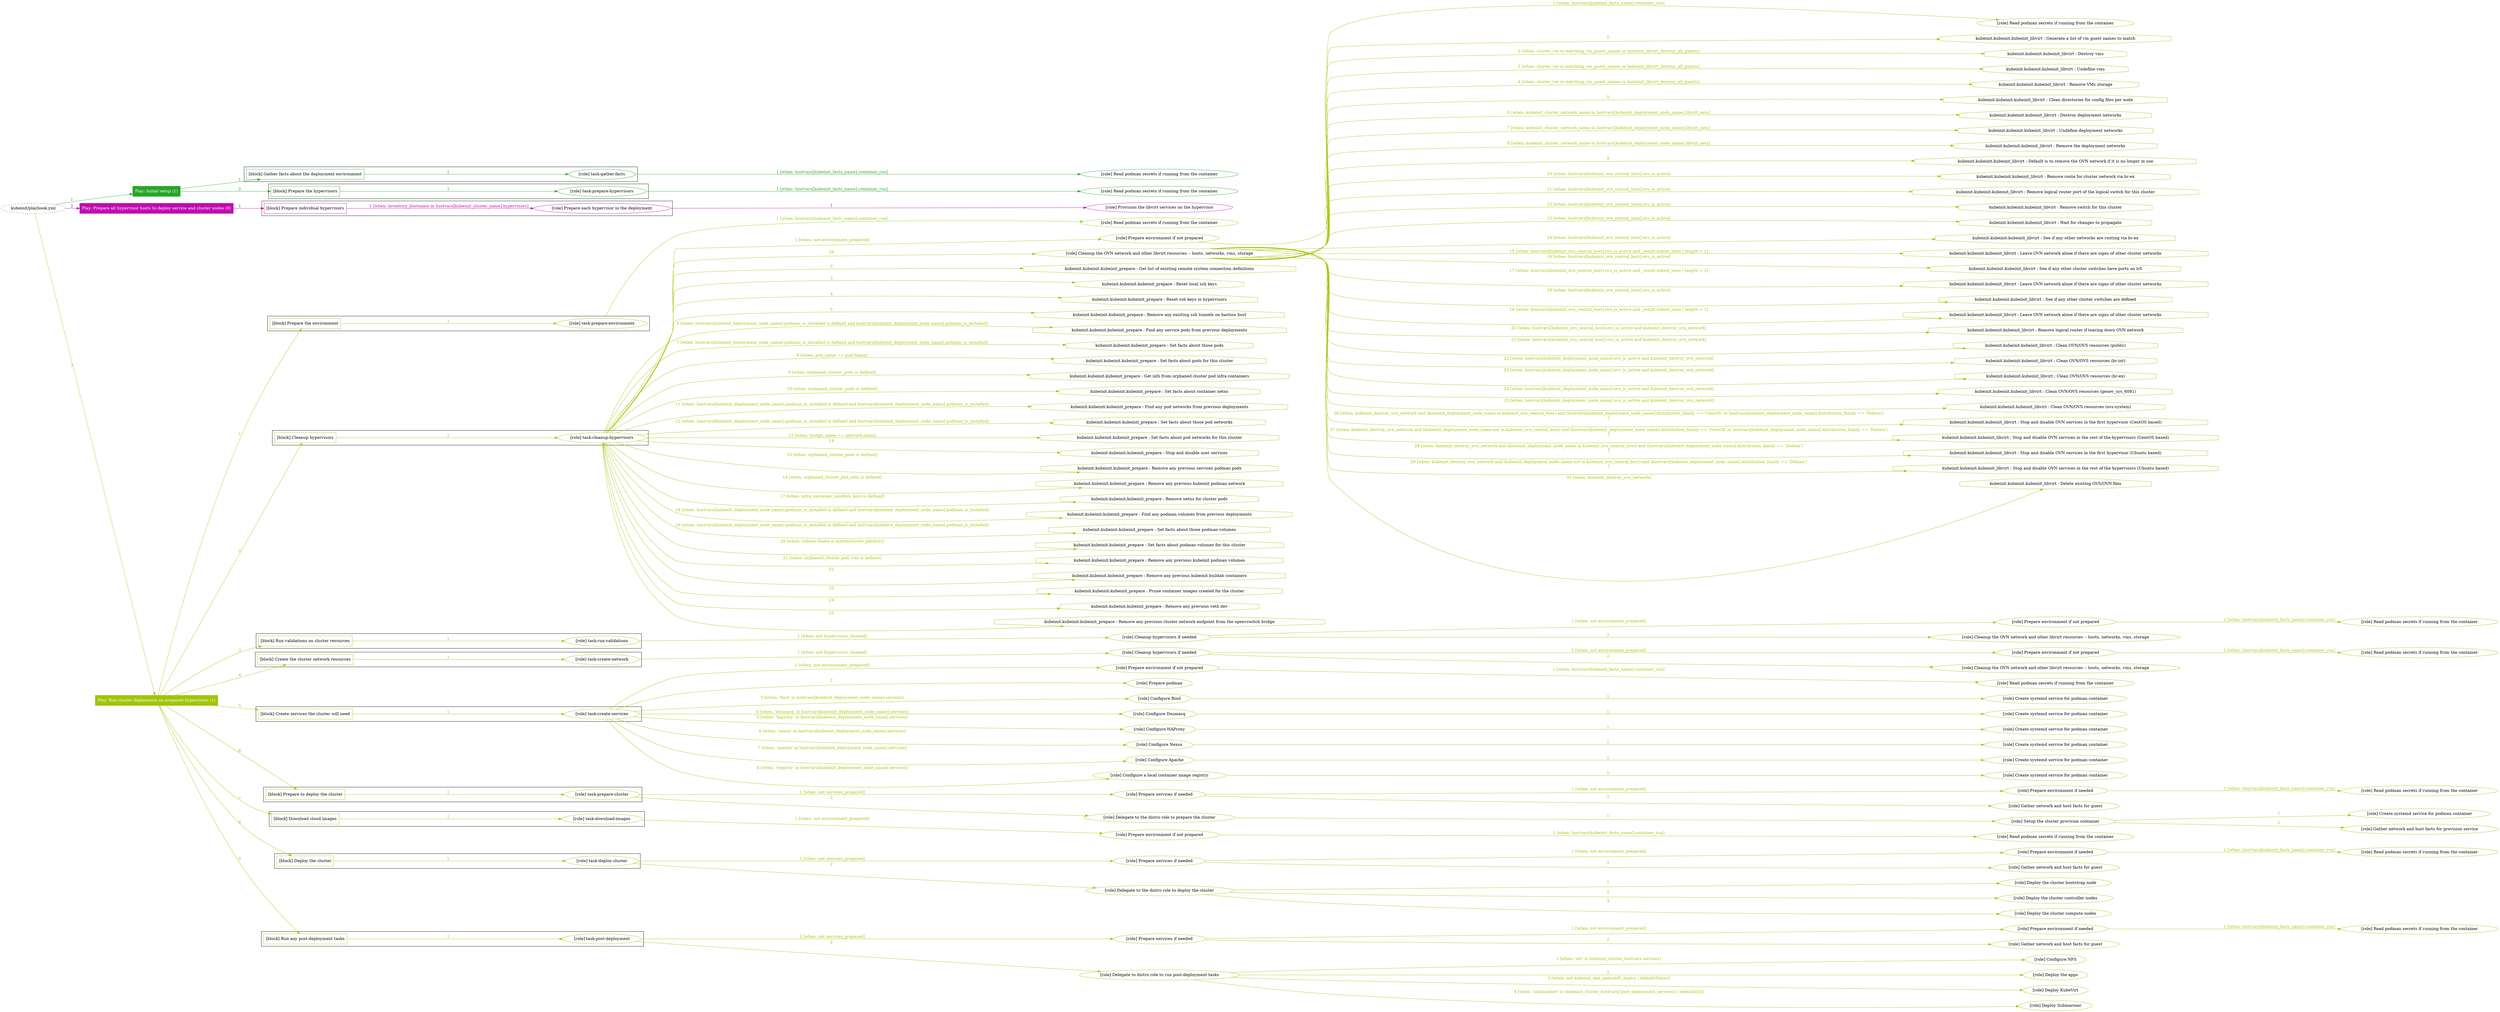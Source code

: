 digraph {
	graph [concentrate=true ordering=in rankdir=LR ratio=fill]
	edge [esep=5 sep=10]
	"kubeinit/playbook.yml" [id=root_node style=dotted]
	play_fb8c760f [label="Play: Initial setup (1)" color="#27a529" fontcolor="#ffffff" id=play_fb8c760f shape=box style=filled tooltip=localhost]
	"kubeinit/playbook.yml" -> play_fb8c760f [label="1 " color="#27a529" fontcolor="#27a529" id=edge_4061fd3b labeltooltip="1 " tooltip="1 "]
	subgraph "Read podman secrets if running from the container" {
		role_412a958f [label="[role] Read podman secrets if running from the container" color="#27a529" id=role_412a958f tooltip="Read podman secrets if running from the container"]
	}
	subgraph "task-gather-facts" {
		role_14d9c600 [label="[role] task-gather-facts" color="#27a529" id=role_14d9c600 tooltip="task-gather-facts"]
		role_14d9c600 -> role_412a958f [label="1 [when: hostvars[kubeinit_facts_name].container_run]" color="#27a529" fontcolor="#27a529" id=edge_e863eef7 labeltooltip="1 [when: hostvars[kubeinit_facts_name].container_run]" tooltip="1 [when: hostvars[kubeinit_facts_name].container_run]"]
	}
	subgraph "Read podman secrets if running from the container" {
		role_6c267206 [label="[role] Read podman secrets if running from the container" color="#27a529" id=role_6c267206 tooltip="Read podman secrets if running from the container"]
	}
	subgraph "task-prepare-hypervisors" {
		role_284b0a50 [label="[role] task-prepare-hypervisors" color="#27a529" id=role_284b0a50 tooltip="task-prepare-hypervisors"]
		role_284b0a50 -> role_6c267206 [label="1 [when: hostvars[kubeinit_facts_name].container_run]" color="#27a529" fontcolor="#27a529" id=edge_dadec026 labeltooltip="1 [when: hostvars[kubeinit_facts_name].container_run]" tooltip="1 [when: hostvars[kubeinit_facts_name].container_run]"]
	}
	subgraph "Play: Initial setup (1)" {
		play_fb8c760f -> block_ff718318 [label=1 color="#27a529" fontcolor="#27a529" id=edge_ef83a752 labeltooltip=1 tooltip=1]
		subgraph cluster_block_ff718318 {
			block_ff718318 [label="[block] Gather facts about the deployment environment" color="#27a529" id=block_ff718318 labeltooltip="Gather facts about the deployment environment" shape=box tooltip="Gather facts about the deployment environment"]
			block_ff718318 -> role_14d9c600 [label="1 " color="#27a529" fontcolor="#27a529" id=edge_771aba37 labeltooltip="1 " tooltip="1 "]
		}
		play_fb8c760f -> block_c5cfbccd [label=2 color="#27a529" fontcolor="#27a529" id=edge_4e306039 labeltooltip=2 tooltip=2]
		subgraph cluster_block_c5cfbccd {
			block_c5cfbccd [label="[block] Prepare the hypervisors" color="#27a529" id=block_c5cfbccd labeltooltip="Prepare the hypervisors" shape=box tooltip="Prepare the hypervisors"]
			block_c5cfbccd -> role_284b0a50 [label="1 " color="#27a529" fontcolor="#27a529" id=edge_56c3dd70 labeltooltip="1 " tooltip="1 "]
		}
	}
	play_d2cab900 [label="Play: Prepare all hypervisor hosts to deploy service and cluster nodes (0)" color="#c10bb0" fontcolor="#ffffff" id=play_d2cab900 shape=box style=filled tooltip="Play: Prepare all hypervisor hosts to deploy service and cluster nodes (0)"]
	"kubeinit/playbook.yml" -> play_d2cab900 [label="2 " color="#c10bb0" fontcolor="#c10bb0" id=edge_3457fb01 labeltooltip="2 " tooltip="2 "]
	subgraph "Provision the libvirt services on the hypervisor" {
		role_8b56cbff [label="[role] Provision the libvirt services on the hypervisor" color="#c10bb0" id=role_8b56cbff tooltip="Provision the libvirt services on the hypervisor"]
	}
	subgraph "Prepare each hypervisor in the deployment" {
		role_3eb54ce5 [label="[role] Prepare each hypervisor in the deployment" color="#c10bb0" id=role_3eb54ce5 tooltip="Prepare each hypervisor in the deployment"]
		role_3eb54ce5 -> role_8b56cbff [label="1 " color="#c10bb0" fontcolor="#c10bb0" id=edge_ada1096b labeltooltip="1 " tooltip="1 "]
	}
	subgraph "Play: Prepare all hypervisor hosts to deploy service and cluster nodes (0)" {
		play_d2cab900 -> block_6d6595ff [label=1 color="#c10bb0" fontcolor="#c10bb0" id=edge_2211be97 labeltooltip=1 tooltip=1]
		subgraph cluster_block_6d6595ff {
			block_6d6595ff [label="[block] Prepare individual hypervisors" color="#c10bb0" id=block_6d6595ff labeltooltip="Prepare individual hypervisors" shape=box tooltip="Prepare individual hypervisors"]
			block_6d6595ff -> role_3eb54ce5 [label="1 [when: inventory_hostname in hostvars[kubeinit_cluster_name].hypervisors]" color="#c10bb0" fontcolor="#c10bb0" id=edge_90a67ff2 labeltooltip="1 [when: inventory_hostname in hostvars[kubeinit_cluster_name].hypervisors]" tooltip="1 [when: inventory_hostname in hostvars[kubeinit_cluster_name].hypervisors]"]
		}
	}
	play_7ce037a6 [label="Play: Run cluster deployment on prepared hypervisors (1)" color="#a0c507" fontcolor="#ffffff" id=play_7ce037a6 shape=box style=filled tooltip=localhost]
	"kubeinit/playbook.yml" -> play_7ce037a6 [label="3 " color="#a0c507" fontcolor="#a0c507" id=edge_a39f660e labeltooltip="3 " tooltip="3 "]
	subgraph "Read podman secrets if running from the container" {
		role_205a1021 [label="[role] Read podman secrets if running from the container" color="#a0c507" id=role_205a1021 tooltip="Read podman secrets if running from the container"]
	}
	subgraph "task-prepare-environment" {
		role_eb630ae4 [label="[role] task-prepare-environment" color="#a0c507" id=role_eb630ae4 tooltip="task-prepare-environment"]
		role_eb630ae4 -> role_205a1021 [label="1 [when: hostvars[kubeinit_facts_name].container_run]" color="#a0c507" fontcolor="#a0c507" id=edge_8c7f0d8b labeltooltip="1 [when: hostvars[kubeinit_facts_name].container_run]" tooltip="1 [when: hostvars[kubeinit_facts_name].container_run]"]
	}
	subgraph "Read podman secrets if running from the container" {
		role_f8d1ff3a [label="[role] Read podman secrets if running from the container" color="#a0c507" id=role_f8d1ff3a tooltip="Read podman secrets if running from the container"]
	}
	subgraph "Prepare environment if not prepared" {
		role_e527da57 [label="[role] Prepare environment if not prepared" color="#a0c507" id=role_e527da57 tooltip="Prepare environment if not prepared"]
		role_e527da57 -> role_f8d1ff3a [label="1 [when: hostvars[kubeinit_facts_name].container_run]" color="#a0c507" fontcolor="#a0c507" id=edge_531004d0 labeltooltip="1 [when: hostvars[kubeinit_facts_name].container_run]" tooltip="1 [when: hostvars[kubeinit_facts_name].container_run]"]
	}
	subgraph "Cleanup the OVN network and other libvirt resources -- hosts, networks, vms, storage" {
		role_338a8357 [label="[role] Cleanup the OVN network and other libvirt resources -- hosts, networks, vms, storage" color="#a0c507" id=role_338a8357 tooltip="Cleanup the OVN network and other libvirt resources -- hosts, networks, vms, storage"]
		task_9570dd3e [label="kubeinit.kubeinit.kubeinit_libvirt : Generate a list of vm guest names to match" color="#a0c507" id=task_9570dd3e shape=octagon tooltip="kubeinit.kubeinit.kubeinit_libvirt : Generate a list of vm guest names to match"]
		role_338a8357 -> task_9570dd3e [label="1 " color="#a0c507" fontcolor="#a0c507" id=edge_2fe40614 labeltooltip="1 " tooltip="1 "]
		task_e887f0ac [label="kubeinit.kubeinit.kubeinit_libvirt : Destroy vms" color="#a0c507" id=task_e887f0ac shape=octagon tooltip="kubeinit.kubeinit.kubeinit_libvirt : Destroy vms"]
		role_338a8357 -> task_e887f0ac [label="2 [when: cluster_vm in matching_vm_guest_names or kubeinit_libvirt_destroy_all_guests]" color="#a0c507" fontcolor="#a0c507" id=edge_8beff9b1 labeltooltip="2 [when: cluster_vm in matching_vm_guest_names or kubeinit_libvirt_destroy_all_guests]" tooltip="2 [when: cluster_vm in matching_vm_guest_names or kubeinit_libvirt_destroy_all_guests]"]
		task_771d868b [label="kubeinit.kubeinit.kubeinit_libvirt : Undefine vms" color="#a0c507" id=task_771d868b shape=octagon tooltip="kubeinit.kubeinit.kubeinit_libvirt : Undefine vms"]
		role_338a8357 -> task_771d868b [label="3 [when: cluster_vm in matching_vm_guest_names or kubeinit_libvirt_destroy_all_guests]" color="#a0c507" fontcolor="#a0c507" id=edge_63344c1c labeltooltip="3 [when: cluster_vm in matching_vm_guest_names or kubeinit_libvirt_destroy_all_guests]" tooltip="3 [when: cluster_vm in matching_vm_guest_names or kubeinit_libvirt_destroy_all_guests]"]
		task_c14add11 [label="kubeinit.kubeinit.kubeinit_libvirt : Remove VMs storage" color="#a0c507" id=task_c14add11 shape=octagon tooltip="kubeinit.kubeinit.kubeinit_libvirt : Remove VMs storage"]
		role_338a8357 -> task_c14add11 [label="4 [when: cluster_vm in matching_vm_guest_names or kubeinit_libvirt_destroy_all_guests]" color="#a0c507" fontcolor="#a0c507" id=edge_828ecb05 labeltooltip="4 [when: cluster_vm in matching_vm_guest_names or kubeinit_libvirt_destroy_all_guests]" tooltip="4 [when: cluster_vm in matching_vm_guest_names or kubeinit_libvirt_destroy_all_guests]"]
		task_622ae154 [label="kubeinit.kubeinit.kubeinit_libvirt : Clean directories for config files per node" color="#a0c507" id=task_622ae154 shape=octagon tooltip="kubeinit.kubeinit.kubeinit_libvirt : Clean directories for config files per node"]
		role_338a8357 -> task_622ae154 [label="5 " color="#a0c507" fontcolor="#a0c507" id=edge_cbec391a labeltooltip="5 " tooltip="5 "]
		task_4e1bd65b [label="kubeinit.kubeinit.kubeinit_libvirt : Destroy deployment networks" color="#a0c507" id=task_4e1bd65b shape=octagon tooltip="kubeinit.kubeinit.kubeinit_libvirt : Destroy deployment networks"]
		role_338a8357 -> task_4e1bd65b [label="6 [when: kubeinit_cluster_network_name in hostvars[kubeinit_deployment_node_name].libvirt_nets]" color="#a0c507" fontcolor="#a0c507" id=edge_9ca7f709 labeltooltip="6 [when: kubeinit_cluster_network_name in hostvars[kubeinit_deployment_node_name].libvirt_nets]" tooltip="6 [when: kubeinit_cluster_network_name in hostvars[kubeinit_deployment_node_name].libvirt_nets]"]
		task_5fa5f850 [label="kubeinit.kubeinit.kubeinit_libvirt : Undefine deployment networks" color="#a0c507" id=task_5fa5f850 shape=octagon tooltip="kubeinit.kubeinit.kubeinit_libvirt : Undefine deployment networks"]
		role_338a8357 -> task_5fa5f850 [label="7 [when: kubeinit_cluster_network_name in hostvars[kubeinit_deployment_node_name].libvirt_nets]" color="#a0c507" fontcolor="#a0c507" id=edge_cde4083d labeltooltip="7 [when: kubeinit_cluster_network_name in hostvars[kubeinit_deployment_node_name].libvirt_nets]" tooltip="7 [when: kubeinit_cluster_network_name in hostvars[kubeinit_deployment_node_name].libvirt_nets]"]
		task_22d5ca6f [label="kubeinit.kubeinit.kubeinit_libvirt : Remove the deployment networks" color="#a0c507" id=task_22d5ca6f shape=octagon tooltip="kubeinit.kubeinit.kubeinit_libvirt : Remove the deployment networks"]
		role_338a8357 -> task_22d5ca6f [label="8 [when: kubeinit_cluster_network_name in hostvars[kubeinit_deployment_node_name].libvirt_nets]" color="#a0c507" fontcolor="#a0c507" id=edge_bce4fb18 labeltooltip="8 [when: kubeinit_cluster_network_name in hostvars[kubeinit_deployment_node_name].libvirt_nets]" tooltip="8 [when: kubeinit_cluster_network_name in hostvars[kubeinit_deployment_node_name].libvirt_nets]"]
		task_b404563b [label="kubeinit.kubeinit.kubeinit_libvirt : Default is to remove the OVN network if it is no longer in use" color="#a0c507" id=task_b404563b shape=octagon tooltip="kubeinit.kubeinit.kubeinit_libvirt : Default is to remove the OVN network if it is no longer in use"]
		role_338a8357 -> task_b404563b [label="9 " color="#a0c507" fontcolor="#a0c507" id=edge_bc1a88eb labeltooltip="9 " tooltip="9 "]
		task_7b1a6318 [label="kubeinit.kubeinit.kubeinit_libvirt : Remove route for cluster network via br-ex" color="#a0c507" id=task_7b1a6318 shape=octagon tooltip="kubeinit.kubeinit.kubeinit_libvirt : Remove route for cluster network via br-ex"]
		role_338a8357 -> task_7b1a6318 [label="10 [when: hostvars[kubeinit_ovn_central_host].ovs_is_active]" color="#a0c507" fontcolor="#a0c507" id=edge_d8e941ff labeltooltip="10 [when: hostvars[kubeinit_ovn_central_host].ovs_is_active]" tooltip="10 [when: hostvars[kubeinit_ovn_central_host].ovs_is_active]"]
		task_672324de [label="kubeinit.kubeinit.kubeinit_libvirt : Remove logical router port of the logical switch for this cluster" color="#a0c507" id=task_672324de shape=octagon tooltip="kubeinit.kubeinit.kubeinit_libvirt : Remove logical router port of the logical switch for this cluster"]
		role_338a8357 -> task_672324de [label="11 [when: hostvars[kubeinit_ovn_central_host].ovs_is_active]" color="#a0c507" fontcolor="#a0c507" id=edge_6b800812 labeltooltip="11 [when: hostvars[kubeinit_ovn_central_host].ovs_is_active]" tooltip="11 [when: hostvars[kubeinit_ovn_central_host].ovs_is_active]"]
		task_6a3f6d79 [label="kubeinit.kubeinit.kubeinit_libvirt : Remove switch for this cluster" color="#a0c507" id=task_6a3f6d79 shape=octagon tooltip="kubeinit.kubeinit.kubeinit_libvirt : Remove switch for this cluster"]
		role_338a8357 -> task_6a3f6d79 [label="12 [when: hostvars[kubeinit_ovn_central_host].ovs_is_active]" color="#a0c507" fontcolor="#a0c507" id=edge_0f868a79 labeltooltip="12 [when: hostvars[kubeinit_ovn_central_host].ovs_is_active]" tooltip="12 [when: hostvars[kubeinit_ovn_central_host].ovs_is_active]"]
		task_9250cab0 [label="kubeinit.kubeinit.kubeinit_libvirt : Wait for changes to propagate" color="#a0c507" id=task_9250cab0 shape=octagon tooltip="kubeinit.kubeinit.kubeinit_libvirt : Wait for changes to propagate"]
		role_338a8357 -> task_9250cab0 [label="13 [when: hostvars[kubeinit_ovn_central_host].ovs_is_active]" color="#a0c507" fontcolor="#a0c507" id=edge_da665169 labeltooltip="13 [when: hostvars[kubeinit_ovn_central_host].ovs_is_active]" tooltip="13 [when: hostvars[kubeinit_ovn_central_host].ovs_is_active]"]
		task_ffef1060 [label="kubeinit.kubeinit.kubeinit_libvirt : See if any other networks are routing via br-ex" color="#a0c507" id=task_ffef1060 shape=octagon tooltip="kubeinit.kubeinit.kubeinit_libvirt : See if any other networks are routing via br-ex"]
		role_338a8357 -> task_ffef1060 [label="14 [when: hostvars[kubeinit_ovn_central_host].ovs_is_active]" color="#a0c507" fontcolor="#a0c507" id=edge_76604922 labeltooltip="14 [when: hostvars[kubeinit_ovn_central_host].ovs_is_active]" tooltip="14 [when: hostvars[kubeinit_ovn_central_host].ovs_is_active]"]
		task_ed3f5bd0 [label="kubeinit.kubeinit.kubeinit_libvirt : Leave OVN network alone if there are signs of other cluster networks" color="#a0c507" id=task_ed3f5bd0 shape=octagon tooltip="kubeinit.kubeinit.kubeinit_libvirt : Leave OVN network alone if there are signs of other cluster networks"]
		role_338a8357 -> task_ed3f5bd0 [label="15 [when: hostvars[kubeinit_ovn_central_host].ovs_is_active and _result.stdout_lines | length > 1]" color="#a0c507" fontcolor="#a0c507" id=edge_3ab288d1 labeltooltip="15 [when: hostvars[kubeinit_ovn_central_host].ovs_is_active and _result.stdout_lines | length > 1]" tooltip="15 [when: hostvars[kubeinit_ovn_central_host].ovs_is_active and _result.stdout_lines | length > 1]"]
		task_087831ac [label="kubeinit.kubeinit.kubeinit_libvirt : See if any other cluster switches have ports on lr0" color="#a0c507" id=task_087831ac shape=octagon tooltip="kubeinit.kubeinit.kubeinit_libvirt : See if any other cluster switches have ports on lr0"]
		role_338a8357 -> task_087831ac [label="16 [when: hostvars[kubeinit_ovn_central_host].ovs_is_active]" color="#a0c507" fontcolor="#a0c507" id=edge_0d401f73 labeltooltip="16 [when: hostvars[kubeinit_ovn_central_host].ovs_is_active]" tooltip="16 [when: hostvars[kubeinit_ovn_central_host].ovs_is_active]"]
		task_8c949892 [label="kubeinit.kubeinit.kubeinit_libvirt : Leave OVN network alone if there are signs of other cluster networks" color="#a0c507" id=task_8c949892 shape=octagon tooltip="kubeinit.kubeinit.kubeinit_libvirt : Leave OVN network alone if there are signs of other cluster networks"]
		role_338a8357 -> task_8c949892 [label="17 [when: hostvars[kubeinit_ovn_central_host].ovs_is_active and _result.stdout_lines | length > 1]" color="#a0c507" fontcolor="#a0c507" id=edge_936deb8d labeltooltip="17 [when: hostvars[kubeinit_ovn_central_host].ovs_is_active and _result.stdout_lines | length > 1]" tooltip="17 [when: hostvars[kubeinit_ovn_central_host].ovs_is_active and _result.stdout_lines | length > 1]"]
		task_26365fa0 [label="kubeinit.kubeinit.kubeinit_libvirt : See if any other cluster switches are defined" color="#a0c507" id=task_26365fa0 shape=octagon tooltip="kubeinit.kubeinit.kubeinit_libvirt : See if any other cluster switches are defined"]
		role_338a8357 -> task_26365fa0 [label="18 [when: hostvars[kubeinit_ovn_central_host].ovs_is_active]" color="#a0c507" fontcolor="#a0c507" id=edge_4af19d5b labeltooltip="18 [when: hostvars[kubeinit_ovn_central_host].ovs_is_active]" tooltip="18 [when: hostvars[kubeinit_ovn_central_host].ovs_is_active]"]
		task_083b7234 [label="kubeinit.kubeinit.kubeinit_libvirt : Leave OVN network alone if there are signs of other cluster networks" color="#a0c507" id=task_083b7234 shape=octagon tooltip="kubeinit.kubeinit.kubeinit_libvirt : Leave OVN network alone if there are signs of other cluster networks"]
		role_338a8357 -> task_083b7234 [label="19 [when: hostvars[kubeinit_ovn_central_host].ovs_is_active and _result.stdout_lines | length > 1]" color="#a0c507" fontcolor="#a0c507" id=edge_dabecc31 labeltooltip="19 [when: hostvars[kubeinit_ovn_central_host].ovs_is_active and _result.stdout_lines | length > 1]" tooltip="19 [when: hostvars[kubeinit_ovn_central_host].ovs_is_active and _result.stdout_lines | length > 1]"]
		task_c3924eec [label="kubeinit.kubeinit.kubeinit_libvirt : Remove logical router if tearing down OVN network" color="#a0c507" id=task_c3924eec shape=octagon tooltip="kubeinit.kubeinit.kubeinit_libvirt : Remove logical router if tearing down OVN network"]
		role_338a8357 -> task_c3924eec [label="20 [when: hostvars[kubeinit_ovn_central_host].ovs_is_active and kubeinit_destroy_ovn_network]" color="#a0c507" fontcolor="#a0c507" id=edge_017eb9ea labeltooltip="20 [when: hostvars[kubeinit_ovn_central_host].ovs_is_active and kubeinit_destroy_ovn_network]" tooltip="20 [when: hostvars[kubeinit_ovn_central_host].ovs_is_active and kubeinit_destroy_ovn_network]"]
		task_353dcbe8 [label="kubeinit.kubeinit.kubeinit_libvirt : Clean OVN/OVS resources (public)" color="#a0c507" id=task_353dcbe8 shape=octagon tooltip="kubeinit.kubeinit.kubeinit_libvirt : Clean OVN/OVS resources (public)"]
		role_338a8357 -> task_353dcbe8 [label="21 [when: hostvars[kubeinit_ovn_central_host].ovs_is_active and kubeinit_destroy_ovn_network]" color="#a0c507" fontcolor="#a0c507" id=edge_74c7bd56 labeltooltip="21 [when: hostvars[kubeinit_ovn_central_host].ovs_is_active and kubeinit_destroy_ovn_network]" tooltip="21 [when: hostvars[kubeinit_ovn_central_host].ovs_is_active and kubeinit_destroy_ovn_network]"]
		task_19f9ee12 [label="kubeinit.kubeinit.kubeinit_libvirt : Clean OVN/OVS resources (br-int)" color="#a0c507" id=task_19f9ee12 shape=octagon tooltip="kubeinit.kubeinit.kubeinit_libvirt : Clean OVN/OVS resources (br-int)"]
		role_338a8357 -> task_19f9ee12 [label="22 [when: hostvars[kubeinit_deployment_node_name].ovs_is_active and kubeinit_destroy_ovn_network]" color="#a0c507" fontcolor="#a0c507" id=edge_d57b6b97 labeltooltip="22 [when: hostvars[kubeinit_deployment_node_name].ovs_is_active and kubeinit_destroy_ovn_network]" tooltip="22 [when: hostvars[kubeinit_deployment_node_name].ovs_is_active and kubeinit_destroy_ovn_network]"]
		task_583fd59c [label="kubeinit.kubeinit.kubeinit_libvirt : Clean OVN/OVS resources (br-ex)" color="#a0c507" id=task_583fd59c shape=octagon tooltip="kubeinit.kubeinit.kubeinit_libvirt : Clean OVN/OVS resources (br-ex)"]
		role_338a8357 -> task_583fd59c [label="23 [when: hostvars[kubeinit_deployment_node_name].ovs_is_active and kubeinit_destroy_ovn_network]" color="#a0c507" fontcolor="#a0c507" id=edge_d724adb7 labeltooltip="23 [when: hostvars[kubeinit_deployment_node_name].ovs_is_active and kubeinit_destroy_ovn_network]" tooltip="23 [when: hostvars[kubeinit_deployment_node_name].ovs_is_active and kubeinit_destroy_ovn_network]"]
		task_c65393c3 [label="kubeinit.kubeinit.kubeinit_libvirt : Clean OVN/OVS resources (genev_sys_6081)" color="#a0c507" id=task_c65393c3 shape=octagon tooltip="kubeinit.kubeinit.kubeinit_libvirt : Clean OVN/OVS resources (genev_sys_6081)"]
		role_338a8357 -> task_c65393c3 [label="24 [when: hostvars[kubeinit_deployment_node_name].ovs_is_active and kubeinit_destroy_ovn_network]" color="#a0c507" fontcolor="#a0c507" id=edge_cc1cc5bf labeltooltip="24 [when: hostvars[kubeinit_deployment_node_name].ovs_is_active and kubeinit_destroy_ovn_network]" tooltip="24 [when: hostvars[kubeinit_deployment_node_name].ovs_is_active and kubeinit_destroy_ovn_network]"]
		task_163d9f2f [label="kubeinit.kubeinit.kubeinit_libvirt : Clean OVN/OVS resources (ovs-system)" color="#a0c507" id=task_163d9f2f shape=octagon tooltip="kubeinit.kubeinit.kubeinit_libvirt : Clean OVN/OVS resources (ovs-system)"]
		role_338a8357 -> task_163d9f2f [label="25 [when: hostvars[kubeinit_deployment_node_name].ovs_is_active and kubeinit_destroy_ovn_network]" color="#a0c507" fontcolor="#a0c507" id=edge_2810d987 labeltooltip="25 [when: hostvars[kubeinit_deployment_node_name].ovs_is_active and kubeinit_destroy_ovn_network]" tooltip="25 [when: hostvars[kubeinit_deployment_node_name].ovs_is_active and kubeinit_destroy_ovn_network]"]
		task_2ed35a62 [label="kubeinit.kubeinit.kubeinit_libvirt : Stop and disable OVN services in the first hypervisor (CentOS based)" color="#a0c507" id=task_2ed35a62 shape=octagon tooltip="kubeinit.kubeinit.kubeinit_libvirt : Stop and disable OVN services in the first hypervisor (CentOS based)"]
		role_338a8357 -> task_2ed35a62 [label="26 [when: kubeinit_destroy_ovn_network and (kubeinit_deployment_node_name in kubeinit_ovn_central_host) and (hostvars[kubeinit_deployment_node_name].distribution_family == 'CentOS' or hostvars[kubeinit_deployment_node_name].distribution_family == 'Fedora')
]" color="#a0c507" fontcolor="#a0c507" id=edge_015ae8b7 labeltooltip="26 [when: kubeinit_destroy_ovn_network and (kubeinit_deployment_node_name in kubeinit_ovn_central_host) and (hostvars[kubeinit_deployment_node_name].distribution_family == 'CentOS' or hostvars[kubeinit_deployment_node_name].distribution_family == 'Fedora')
]" tooltip="26 [when: kubeinit_destroy_ovn_network and (kubeinit_deployment_node_name in kubeinit_ovn_central_host) and (hostvars[kubeinit_deployment_node_name].distribution_family == 'CentOS' or hostvars[kubeinit_deployment_node_name].distribution_family == 'Fedora')
]"]
		task_03c001a4 [label="kubeinit.kubeinit.kubeinit_libvirt : Stop and disable OVN services in the rest of the hypervisors (CentOS based)" color="#a0c507" id=task_03c001a4 shape=octagon tooltip="kubeinit.kubeinit.kubeinit_libvirt : Stop and disable OVN services in the rest of the hypervisors (CentOS based)"]
		role_338a8357 -> task_03c001a4 [label="27 [when: kubeinit_destroy_ovn_network and (kubeinit_deployment_node_name not in kubeinit_ovn_central_host) and (hostvars[kubeinit_deployment_node_name].distribution_family == 'CentOS' or hostvars[kubeinit_deployment_node_name].distribution_family == 'Fedora')
]" color="#a0c507" fontcolor="#a0c507" id=edge_e0d03814 labeltooltip="27 [when: kubeinit_destroy_ovn_network and (kubeinit_deployment_node_name not in kubeinit_ovn_central_host) and (hostvars[kubeinit_deployment_node_name].distribution_family == 'CentOS' or hostvars[kubeinit_deployment_node_name].distribution_family == 'Fedora')
]" tooltip="27 [when: kubeinit_destroy_ovn_network and (kubeinit_deployment_node_name not in kubeinit_ovn_central_host) and (hostvars[kubeinit_deployment_node_name].distribution_family == 'CentOS' or hostvars[kubeinit_deployment_node_name].distribution_family == 'Fedora')
]"]
		task_48646001 [label="kubeinit.kubeinit.kubeinit_libvirt : Stop and disable OVN services in the first hypervisor (Ubuntu based)" color="#a0c507" id=task_48646001 shape=octagon tooltip="kubeinit.kubeinit.kubeinit_libvirt : Stop and disable OVN services in the first hypervisor (Ubuntu based)"]
		role_338a8357 -> task_48646001 [label="28 [when: kubeinit_destroy_ovn_network and (kubeinit_deployment_node_name in kubeinit_ovn_central_host) and (hostvars[kubeinit_deployment_node_name].distribution_family == 'Debian')
]" color="#a0c507" fontcolor="#a0c507" id=edge_a4358d53 labeltooltip="28 [when: kubeinit_destroy_ovn_network and (kubeinit_deployment_node_name in kubeinit_ovn_central_host) and (hostvars[kubeinit_deployment_node_name].distribution_family == 'Debian')
]" tooltip="28 [when: kubeinit_destroy_ovn_network and (kubeinit_deployment_node_name in kubeinit_ovn_central_host) and (hostvars[kubeinit_deployment_node_name].distribution_family == 'Debian')
]"]
		task_c454ed4c [label="kubeinit.kubeinit.kubeinit_libvirt : Stop and disable OVN services in the rest of the hypervisors (Ubuntu based)" color="#a0c507" id=task_c454ed4c shape=octagon tooltip="kubeinit.kubeinit.kubeinit_libvirt : Stop and disable OVN services in the rest of the hypervisors (Ubuntu based)"]
		role_338a8357 -> task_c454ed4c [label="29 [when: kubeinit_destroy_ovn_network and (kubeinit_deployment_node_name not in kubeinit_ovn_central_host) and (hostvars[kubeinit_deployment_node_name].distribution_family == 'Debian')
]" color="#a0c507" fontcolor="#a0c507" id=edge_76be2422 labeltooltip="29 [when: kubeinit_destroy_ovn_network and (kubeinit_deployment_node_name not in kubeinit_ovn_central_host) and (hostvars[kubeinit_deployment_node_name].distribution_family == 'Debian')
]" tooltip="29 [when: kubeinit_destroy_ovn_network and (kubeinit_deployment_node_name not in kubeinit_ovn_central_host) and (hostvars[kubeinit_deployment_node_name].distribution_family == 'Debian')
]"]
		task_e614a2e2 [label="kubeinit.kubeinit.kubeinit_libvirt : Delete existing OVS/OVN files" color="#a0c507" id=task_e614a2e2 shape=octagon tooltip="kubeinit.kubeinit.kubeinit_libvirt : Delete existing OVS/OVN files"]
		role_338a8357 -> task_e614a2e2 [label="30 [when: kubeinit_destroy_ovn_network]" color="#a0c507" fontcolor="#a0c507" id=edge_927859e9 labeltooltip="30 [when: kubeinit_destroy_ovn_network]" tooltip="30 [when: kubeinit_destroy_ovn_network]"]
	}
	subgraph "task-cleanup-hypervisors" {
		role_7da49d57 [label="[role] task-cleanup-hypervisors" color="#a0c507" id=role_7da49d57 tooltip="task-cleanup-hypervisors"]
		role_7da49d57 -> role_e527da57 [label="1 [when: not environment_prepared]" color="#a0c507" fontcolor="#a0c507" id=edge_4f6e7bc3 labeltooltip="1 [when: not environment_prepared]" tooltip="1 [when: not environment_prepared]"]
		task_0f916c2d [label="kubeinit.kubeinit.kubeinit_prepare : Get list of existing remote system connection definitions" color="#a0c507" id=task_0f916c2d shape=octagon tooltip="kubeinit.kubeinit.kubeinit_prepare : Get list of existing remote system connection definitions"]
		role_7da49d57 -> task_0f916c2d [label="2 " color="#a0c507" fontcolor="#a0c507" id=edge_5706683d labeltooltip="2 " tooltip="2 "]
		task_1f452edf [label="kubeinit.kubeinit.kubeinit_prepare : Reset local ssh keys" color="#a0c507" id=task_1f452edf shape=octagon tooltip="kubeinit.kubeinit.kubeinit_prepare : Reset local ssh keys"]
		role_7da49d57 -> task_1f452edf [label="3 " color="#a0c507" fontcolor="#a0c507" id=edge_4c6612ee labeltooltip="3 " tooltip="3 "]
		task_f012ee22 [label="kubeinit.kubeinit.kubeinit_prepare : Reset ssh keys in hypervisors" color="#a0c507" id=task_f012ee22 shape=octagon tooltip="kubeinit.kubeinit.kubeinit_prepare : Reset ssh keys in hypervisors"]
		role_7da49d57 -> task_f012ee22 [label="4 " color="#a0c507" fontcolor="#a0c507" id=edge_6c121c6d labeltooltip="4 " tooltip="4 "]
		task_4d7362ac [label="kubeinit.kubeinit.kubeinit_prepare : Remove any existing ssh tunnels on bastion host" color="#a0c507" id=task_4d7362ac shape=octagon tooltip="kubeinit.kubeinit.kubeinit_prepare : Remove any existing ssh tunnels on bastion host"]
		role_7da49d57 -> task_4d7362ac [label="5 " color="#a0c507" fontcolor="#a0c507" id=edge_a4a71fca labeltooltip="5 " tooltip="5 "]
		task_8fb1454d [label="kubeinit.kubeinit.kubeinit_prepare : Find any service pods from previous deployments" color="#a0c507" id=task_8fb1454d shape=octagon tooltip="kubeinit.kubeinit.kubeinit_prepare : Find any service pods from previous deployments"]
		role_7da49d57 -> task_8fb1454d [label="6 [when: hostvars[kubeinit_deployment_node_name].podman_is_installed is defined and hostvars[kubeinit_deployment_node_name].podman_is_installed]" color="#a0c507" fontcolor="#a0c507" id=edge_82467215 labeltooltip="6 [when: hostvars[kubeinit_deployment_node_name].podman_is_installed is defined and hostvars[kubeinit_deployment_node_name].podman_is_installed]" tooltip="6 [when: hostvars[kubeinit_deployment_node_name].podman_is_installed is defined and hostvars[kubeinit_deployment_node_name].podman_is_installed]"]
		task_8e1135f7 [label="kubeinit.kubeinit.kubeinit_prepare : Set facts about those pods" color="#a0c507" id=task_8e1135f7 shape=octagon tooltip="kubeinit.kubeinit.kubeinit_prepare : Set facts about those pods"]
		role_7da49d57 -> task_8e1135f7 [label="7 [when: hostvars[kubeinit_deployment_node_name].podman_is_installed is defined and hostvars[kubeinit_deployment_node_name].podman_is_installed]" color="#a0c507" fontcolor="#a0c507" id=edge_08a08f35 labeltooltip="7 [when: hostvars[kubeinit_deployment_node_name].podman_is_installed is defined and hostvars[kubeinit_deployment_node_name].podman_is_installed]" tooltip="7 [when: hostvars[kubeinit_deployment_node_name].podman_is_installed is defined and hostvars[kubeinit_deployment_node_name].podman_is_installed]"]
		task_cccdc476 [label="kubeinit.kubeinit.kubeinit_prepare : Set facts about pods for this cluster" color="#a0c507" id=task_cccdc476 shape=octagon tooltip="kubeinit.kubeinit.kubeinit_prepare : Set facts about pods for this cluster"]
		role_7da49d57 -> task_cccdc476 [label="8 [when: pod_name == pod.Name]" color="#a0c507" fontcolor="#a0c507" id=edge_33adec84 labeltooltip="8 [when: pod_name == pod.Name]" tooltip="8 [when: pod_name == pod.Name]"]
		task_bea8e014 [label="kubeinit.kubeinit.kubeinit_prepare : Get info from orphaned cluster pod infra containers" color="#a0c507" id=task_bea8e014 shape=octagon tooltip="kubeinit.kubeinit.kubeinit_prepare : Get info from orphaned cluster pod infra containers"]
		role_7da49d57 -> task_bea8e014 [label="9 [when: orphaned_cluster_pods is defined]" color="#a0c507" fontcolor="#a0c507" id=edge_145ef608 labeltooltip="9 [when: orphaned_cluster_pods is defined]" tooltip="9 [when: orphaned_cluster_pods is defined]"]
		task_f0322e39 [label="kubeinit.kubeinit.kubeinit_prepare : Set facts about container netns" color="#a0c507" id=task_f0322e39 shape=octagon tooltip="kubeinit.kubeinit.kubeinit_prepare : Set facts about container netns"]
		role_7da49d57 -> task_f0322e39 [label="10 [when: orphaned_cluster_pods is defined]" color="#a0c507" fontcolor="#a0c507" id=edge_15c1b6b7 labeltooltip="10 [when: orphaned_cluster_pods is defined]" tooltip="10 [when: orphaned_cluster_pods is defined]"]
		task_7e2f21a6 [label="kubeinit.kubeinit.kubeinit_prepare : Find any pod networks from previous deployments" color="#a0c507" id=task_7e2f21a6 shape=octagon tooltip="kubeinit.kubeinit.kubeinit_prepare : Find any pod networks from previous deployments"]
		role_7da49d57 -> task_7e2f21a6 [label="11 [when: hostvars[kubeinit_deployment_node_name].podman_is_installed is defined and hostvars[kubeinit_deployment_node_name].podman_is_installed]" color="#a0c507" fontcolor="#a0c507" id=edge_a07ca738 labeltooltip="11 [when: hostvars[kubeinit_deployment_node_name].podman_is_installed is defined and hostvars[kubeinit_deployment_node_name].podman_is_installed]" tooltip="11 [when: hostvars[kubeinit_deployment_node_name].podman_is_installed is defined and hostvars[kubeinit_deployment_node_name].podman_is_installed]"]
		task_e2abb6cf [label="kubeinit.kubeinit.kubeinit_prepare : Set facts about those pod networks" color="#a0c507" id=task_e2abb6cf shape=octagon tooltip="kubeinit.kubeinit.kubeinit_prepare : Set facts about those pod networks"]
		role_7da49d57 -> task_e2abb6cf [label="12 [when: hostvars[kubeinit_deployment_node_name].podman_is_installed is defined and hostvars[kubeinit_deployment_node_name].podman_is_installed]" color="#a0c507" fontcolor="#a0c507" id=edge_e29eda52 labeltooltip="12 [when: hostvars[kubeinit_deployment_node_name].podman_is_installed is defined and hostvars[kubeinit_deployment_node_name].podman_is_installed]" tooltip="12 [when: hostvars[kubeinit_deployment_node_name].podman_is_installed is defined and hostvars[kubeinit_deployment_node_name].podman_is_installed]"]
		task_00c9e456 [label="kubeinit.kubeinit.kubeinit_prepare : Set facts about pod networks for this cluster" color="#a0c507" id=task_00c9e456 shape=octagon tooltip="kubeinit.kubeinit.kubeinit_prepare : Set facts about pod networks for this cluster"]
		role_7da49d57 -> task_00c9e456 [label="13 [when: bridge_name == network.name]" color="#a0c507" fontcolor="#a0c507" id=edge_505307b4 labeltooltip="13 [when: bridge_name == network.name]" tooltip="13 [when: bridge_name == network.name]"]
		task_b8ee72b0 [label="kubeinit.kubeinit.kubeinit_prepare : Stop and disable user services" color="#a0c507" id=task_b8ee72b0 shape=octagon tooltip="kubeinit.kubeinit.kubeinit_prepare : Stop and disable user services"]
		role_7da49d57 -> task_b8ee72b0 [label="14 " color="#a0c507" fontcolor="#a0c507" id=edge_2bb24346 labeltooltip="14 " tooltip="14 "]
		task_0b7e24a5 [label="kubeinit.kubeinit.kubeinit_prepare : Remove any previous services podman pods" color="#a0c507" id=task_0b7e24a5 shape=octagon tooltip="kubeinit.kubeinit.kubeinit_prepare : Remove any previous services podman pods"]
		role_7da49d57 -> task_0b7e24a5 [label="15 [when: orphaned_cluster_pods is defined]" color="#a0c507" fontcolor="#a0c507" id=edge_1d16a1f5 labeltooltip="15 [when: orphaned_cluster_pods is defined]" tooltip="15 [when: orphaned_cluster_pods is defined]"]
		task_261b14f7 [label="kubeinit.kubeinit.kubeinit_prepare : Remove any previous kubeinit podman network" color="#a0c507" id=task_261b14f7 shape=octagon tooltip="kubeinit.kubeinit.kubeinit_prepare : Remove any previous kubeinit podman network"]
		role_7da49d57 -> task_261b14f7 [label="16 [when: orphaned_cluster_pod_nets is defined]" color="#a0c507" fontcolor="#a0c507" id=edge_161ff963 labeltooltip="16 [when: orphaned_cluster_pod_nets is defined]" tooltip="16 [when: orphaned_cluster_pod_nets is defined]"]
		task_29d5c5f4 [label="kubeinit.kubeinit.kubeinit_prepare : Remove netns for cluster pods" color="#a0c507" id=task_29d5c5f4 shape=octagon tooltip="kubeinit.kubeinit.kubeinit_prepare : Remove netns for cluster pods"]
		role_7da49d57 -> task_29d5c5f4 [label="17 [when: infra_container_sandbox_keys is defined]" color="#a0c507" fontcolor="#a0c507" id=edge_e476b378 labeltooltip="17 [when: infra_container_sandbox_keys is defined]" tooltip="17 [when: infra_container_sandbox_keys is defined]"]
		task_6f62d274 [label="kubeinit.kubeinit.kubeinit_prepare : Find any podman volumes from previous deployments" color="#a0c507" id=task_6f62d274 shape=octagon tooltip="kubeinit.kubeinit.kubeinit_prepare : Find any podman volumes from previous deployments"]
		role_7da49d57 -> task_6f62d274 [label="18 [when: hostvars[kubeinit_deployment_node_name].podman_is_installed is defined and hostvars[kubeinit_deployment_node_name].podman_is_installed]" color="#a0c507" fontcolor="#a0c507" id=edge_653e900a labeltooltip="18 [when: hostvars[kubeinit_deployment_node_name].podman_is_installed is defined and hostvars[kubeinit_deployment_node_name].podman_is_installed]" tooltip="18 [when: hostvars[kubeinit_deployment_node_name].podman_is_installed is defined and hostvars[kubeinit_deployment_node_name].podman_is_installed]"]
		task_00c0b832 [label="kubeinit.kubeinit.kubeinit_prepare : Set facts about those podman volumes" color="#a0c507" id=task_00c0b832 shape=octagon tooltip="kubeinit.kubeinit.kubeinit_prepare : Set facts about those podman volumes"]
		role_7da49d57 -> task_00c0b832 [label="19 [when: hostvars[kubeinit_deployment_node_name].podman_is_installed is defined and hostvars[kubeinit_deployment_node_name].podman_is_installed]" color="#a0c507" fontcolor="#a0c507" id=edge_c8897266 labeltooltip="19 [when: hostvars[kubeinit_deployment_node_name].podman_is_installed is defined and hostvars[kubeinit_deployment_node_name].podman_is_installed]" tooltip="19 [when: hostvars[kubeinit_deployment_node_name].podman_is_installed is defined and hostvars[kubeinit_deployment_node_name].podman_is_installed]"]
		task_5b116fc8 [label="kubeinit.kubeinit.kubeinit_prepare : Set facts about podman volumes for this cluster" color="#a0c507" id=task_5b116fc8 shape=octagon tooltip="kubeinit.kubeinit.kubeinit_prepare : Set facts about podman volumes for this cluster"]
		role_7da49d57 -> task_5b116fc8 [label="20 [when: volume.Name is match(cluster_pattern)]" color="#a0c507" fontcolor="#a0c507" id=edge_ee3f4490 labeltooltip="20 [when: volume.Name is match(cluster_pattern)]" tooltip="20 [when: volume.Name is match(cluster_pattern)]"]
		task_d65867a4 [label="kubeinit.kubeinit.kubeinit_prepare : Remove any previous kubeinit podman volumes" color="#a0c507" id=task_d65867a4 shape=octagon tooltip="kubeinit.kubeinit.kubeinit_prepare : Remove any previous kubeinit podman volumes"]
		role_7da49d57 -> task_d65867a4 [label="21 [when: orphaned_cluster_pod_vols is defined]" color="#a0c507" fontcolor="#a0c507" id=edge_4052e906 labeltooltip="21 [when: orphaned_cluster_pod_vols is defined]" tooltip="21 [when: orphaned_cluster_pod_vols is defined]"]
		task_7788cb1c [label="kubeinit.kubeinit.kubeinit_prepare : Remove any previous kubeinit buildah containers" color="#a0c507" id=task_7788cb1c shape=octagon tooltip="kubeinit.kubeinit.kubeinit_prepare : Remove any previous kubeinit buildah containers"]
		role_7da49d57 -> task_7788cb1c [label="22 " color="#a0c507" fontcolor="#a0c507" id=edge_33371b41 labeltooltip="22 " tooltip="22 "]
		task_310e1eb6 [label="kubeinit.kubeinit.kubeinit_prepare : Prune container images created for the cluster" color="#a0c507" id=task_310e1eb6 shape=octagon tooltip="kubeinit.kubeinit.kubeinit_prepare : Prune container images created for the cluster"]
		role_7da49d57 -> task_310e1eb6 [label="23 " color="#a0c507" fontcolor="#a0c507" id=edge_2bd1ec2d labeltooltip="23 " tooltip="23 "]
		task_e859454e [label="kubeinit.kubeinit.kubeinit_prepare : Remove any previous veth dev" color="#a0c507" id=task_e859454e shape=octagon tooltip="kubeinit.kubeinit.kubeinit_prepare : Remove any previous veth dev"]
		role_7da49d57 -> task_e859454e [label="24 " color="#a0c507" fontcolor="#a0c507" id=edge_b894d07d labeltooltip="24 " tooltip="24 "]
		task_aa826461 [label="kubeinit.kubeinit.kubeinit_prepare : Remove any previous cluster network endpoint from the openvswitch bridge" color="#a0c507" id=task_aa826461 shape=octagon tooltip="kubeinit.kubeinit.kubeinit_prepare : Remove any previous cluster network endpoint from the openvswitch bridge"]
		role_7da49d57 -> task_aa826461 [label="25 " color="#a0c507" fontcolor="#a0c507" id=edge_db61b234 labeltooltip="25 " tooltip="25 "]
		role_7da49d57 -> role_338a8357 [label="26 " color="#a0c507" fontcolor="#a0c507" id=edge_4af7a845 labeltooltip="26 " tooltip="26 "]
	}
	subgraph "Read podman secrets if running from the container" {
		role_dd4433ba [label="[role] Read podman secrets if running from the container" color="#a0c507" id=role_dd4433ba tooltip="Read podman secrets if running from the container"]
	}
	subgraph "Prepare environment if not prepared" {
		role_344b1f4e [label="[role] Prepare environment if not prepared" color="#a0c507" id=role_344b1f4e tooltip="Prepare environment if not prepared"]
		role_344b1f4e -> role_dd4433ba [label="1 [when: hostvars[kubeinit_facts_name].container_run]" color="#a0c507" fontcolor="#a0c507" id=edge_3122da7d labeltooltip="1 [when: hostvars[kubeinit_facts_name].container_run]" tooltip="1 [when: hostvars[kubeinit_facts_name].container_run]"]
	}
	subgraph "Cleanup the OVN network and other libvirt resources -- hosts, networks, vms, storage" {
		role_d95e407e [label="[role] Cleanup the OVN network and other libvirt resources -- hosts, networks, vms, storage" color="#a0c507" id=role_d95e407e tooltip="Cleanup the OVN network and other libvirt resources -- hosts, networks, vms, storage"]
	}
	subgraph "Cleanup hypervisors if needed" {
		role_e8e93184 [label="[role] Cleanup hypervisors if needed" color="#a0c507" id=role_e8e93184 tooltip="Cleanup hypervisors if needed"]
		role_e8e93184 -> role_344b1f4e [label="1 [when: not environment_prepared]" color="#a0c507" fontcolor="#a0c507" id=edge_e7b77c80 labeltooltip="1 [when: not environment_prepared]" tooltip="1 [when: not environment_prepared]"]
		role_e8e93184 -> role_d95e407e [label="2 " color="#a0c507" fontcolor="#a0c507" id=edge_666dabb2 labeltooltip="2 " tooltip="2 "]
	}
	subgraph "task-run-validations" {
		role_8562d97e [label="[role] task-run-validations" color="#a0c507" id=role_8562d97e tooltip="task-run-validations"]
		role_8562d97e -> role_e8e93184 [label="1 [when: not hypervisors_cleaned]" color="#a0c507" fontcolor="#a0c507" id=edge_fe6b51da labeltooltip="1 [when: not hypervisors_cleaned]" tooltip="1 [when: not hypervisors_cleaned]"]
	}
	subgraph "Read podman secrets if running from the container" {
		role_e3ebd21e [label="[role] Read podman secrets if running from the container" color="#a0c507" id=role_e3ebd21e tooltip="Read podman secrets if running from the container"]
	}
	subgraph "Prepare environment if not prepared" {
		role_9d6c42bc [label="[role] Prepare environment if not prepared" color="#a0c507" id=role_9d6c42bc tooltip="Prepare environment if not prepared"]
		role_9d6c42bc -> role_e3ebd21e [label="1 [when: hostvars[kubeinit_facts_name].container_run]" color="#a0c507" fontcolor="#a0c507" id=edge_d7e53747 labeltooltip="1 [when: hostvars[kubeinit_facts_name].container_run]" tooltip="1 [when: hostvars[kubeinit_facts_name].container_run]"]
	}
	subgraph "Cleanup the OVN network and other libvirt resources -- hosts, networks, vms, storage" {
		role_1763f977 [label="[role] Cleanup the OVN network and other libvirt resources -- hosts, networks, vms, storage" color="#a0c507" id=role_1763f977 tooltip="Cleanup the OVN network and other libvirt resources -- hosts, networks, vms, storage"]
	}
	subgraph "Cleanup hypervisors if needed" {
		role_89ed520c [label="[role] Cleanup hypervisors if needed" color="#a0c507" id=role_89ed520c tooltip="Cleanup hypervisors if needed"]
		role_89ed520c -> role_9d6c42bc [label="1 [when: not environment_prepared]" color="#a0c507" fontcolor="#a0c507" id=edge_fa3d5a78 labeltooltip="1 [when: not environment_prepared]" tooltip="1 [when: not environment_prepared]"]
		role_89ed520c -> role_1763f977 [label="2 " color="#a0c507" fontcolor="#a0c507" id=edge_f53db3bf labeltooltip="2 " tooltip="2 "]
	}
	subgraph "task-create-network" {
		role_a4bf004c [label="[role] task-create-network" color="#a0c507" id=role_a4bf004c tooltip="task-create-network"]
		role_a4bf004c -> role_89ed520c [label="1 [when: not hypervisors_cleaned]" color="#a0c507" fontcolor="#a0c507" id=edge_69fa704d labeltooltip="1 [when: not hypervisors_cleaned]" tooltip="1 [when: not hypervisors_cleaned]"]
	}
	subgraph "Read podman secrets if running from the container" {
		role_0452482a [label="[role] Read podman secrets if running from the container" color="#a0c507" id=role_0452482a tooltip="Read podman secrets if running from the container"]
	}
	subgraph "Prepare environment if not prepared" {
		role_c36934ed [label="[role] Prepare environment if not prepared" color="#a0c507" id=role_c36934ed tooltip="Prepare environment if not prepared"]
		role_c36934ed -> role_0452482a [label="1 [when: hostvars[kubeinit_facts_name].container_run]" color="#a0c507" fontcolor="#a0c507" id=edge_203f41ef labeltooltip="1 [when: hostvars[kubeinit_facts_name].container_run]" tooltip="1 [when: hostvars[kubeinit_facts_name].container_run]"]
	}
	subgraph "Prepare podman" {
		role_0138d725 [label="[role] Prepare podman" color="#a0c507" id=role_0138d725 tooltip="Prepare podman"]
	}
	subgraph "Create systemd service for podman container" {
		role_105d45e6 [label="[role] Create systemd service for podman container" color="#a0c507" id=role_105d45e6 tooltip="Create systemd service for podman container"]
	}
	subgraph "Configure Bind" {
		role_d474a09e [label="[role] Configure Bind" color="#a0c507" id=role_d474a09e tooltip="Configure Bind"]
		role_d474a09e -> role_105d45e6 [label="1 " color="#a0c507" fontcolor="#a0c507" id=edge_9ca245bd labeltooltip="1 " tooltip="1 "]
	}
	subgraph "Create systemd service for podman container" {
		role_ef7a247e [label="[role] Create systemd service for podman container" color="#a0c507" id=role_ef7a247e tooltip="Create systemd service for podman container"]
	}
	subgraph "Configure Dnsmasq" {
		role_3807daf5 [label="[role] Configure Dnsmasq" color="#a0c507" id=role_3807daf5 tooltip="Configure Dnsmasq"]
		role_3807daf5 -> role_ef7a247e [label="1 " color="#a0c507" fontcolor="#a0c507" id=edge_becddb5b labeltooltip="1 " tooltip="1 "]
	}
	subgraph "Create systemd service for podman container" {
		role_7b38ecde [label="[role] Create systemd service for podman container" color="#a0c507" id=role_7b38ecde tooltip="Create systemd service for podman container"]
	}
	subgraph "Configure HAProxy" {
		role_5f515ad3 [label="[role] Configure HAProxy" color="#a0c507" id=role_5f515ad3 tooltip="Configure HAProxy"]
		role_5f515ad3 -> role_7b38ecde [label="1 " color="#a0c507" fontcolor="#a0c507" id=edge_618e9d64 labeltooltip="1 " tooltip="1 "]
	}
	subgraph "Create systemd service for podman container" {
		role_2993854d [label="[role] Create systemd service for podman container" color="#a0c507" id=role_2993854d tooltip="Create systemd service for podman container"]
	}
	subgraph "Configure Nexus" {
		role_9bfb5ebc [label="[role] Configure Nexus" color="#a0c507" id=role_9bfb5ebc tooltip="Configure Nexus"]
		role_9bfb5ebc -> role_2993854d [label="1 " color="#a0c507" fontcolor="#a0c507" id=edge_3edee961 labeltooltip="1 " tooltip="1 "]
	}
	subgraph "Create systemd service for podman container" {
		role_91efdcad [label="[role] Create systemd service for podman container" color="#a0c507" id=role_91efdcad tooltip="Create systemd service for podman container"]
	}
	subgraph "Configure Apache" {
		role_ffe345fe [label="[role] Configure Apache" color="#a0c507" id=role_ffe345fe tooltip="Configure Apache"]
		role_ffe345fe -> role_91efdcad [label="1 " color="#a0c507" fontcolor="#a0c507" id=edge_573e16cf labeltooltip="1 " tooltip="1 "]
	}
	subgraph "Create systemd service for podman container" {
		role_6ee7465d [label="[role] Create systemd service for podman container" color="#a0c507" id=role_6ee7465d tooltip="Create systemd service for podman container"]
	}
	subgraph "Configure a local container image registry" {
		role_e4320c75 [label="[role] Configure a local container image registry" color="#a0c507" id=role_e4320c75 tooltip="Configure a local container image registry"]
		role_e4320c75 -> role_6ee7465d [label="1 " color="#a0c507" fontcolor="#a0c507" id=edge_997f5e9d labeltooltip="1 " tooltip="1 "]
	}
	subgraph "task-create-services" {
		role_975d3ee6 [label="[role] task-create-services" color="#a0c507" id=role_975d3ee6 tooltip="task-create-services"]
		role_975d3ee6 -> role_c36934ed [label="1 [when: not environment_prepared]" color="#a0c507" fontcolor="#a0c507" id=edge_c3383af4 labeltooltip="1 [when: not environment_prepared]" tooltip="1 [when: not environment_prepared]"]
		role_975d3ee6 -> role_0138d725 [label="2 " color="#a0c507" fontcolor="#a0c507" id=edge_79f2544e labeltooltip="2 " tooltip="2 "]
		role_975d3ee6 -> role_d474a09e [label="3 [when: 'bind' in hostvars[kubeinit_deployment_node_name].services]" color="#a0c507" fontcolor="#a0c507" id=edge_0623f55a labeltooltip="3 [when: 'bind' in hostvars[kubeinit_deployment_node_name].services]" tooltip="3 [when: 'bind' in hostvars[kubeinit_deployment_node_name].services]"]
		role_975d3ee6 -> role_3807daf5 [label="4 [when: 'dnsmasq' in hostvars[kubeinit_deployment_node_name].services]" color="#a0c507" fontcolor="#a0c507" id=edge_92b3575f labeltooltip="4 [when: 'dnsmasq' in hostvars[kubeinit_deployment_node_name].services]" tooltip="4 [when: 'dnsmasq' in hostvars[kubeinit_deployment_node_name].services]"]
		role_975d3ee6 -> role_5f515ad3 [label="5 [when: 'haproxy' in hostvars[kubeinit_deployment_node_name].services]" color="#a0c507" fontcolor="#a0c507" id=edge_67fff031 labeltooltip="5 [when: 'haproxy' in hostvars[kubeinit_deployment_node_name].services]" tooltip="5 [when: 'haproxy' in hostvars[kubeinit_deployment_node_name].services]"]
		role_975d3ee6 -> role_9bfb5ebc [label="6 [when: 'nexus' in hostvars[kubeinit_deployment_node_name].services]" color="#a0c507" fontcolor="#a0c507" id=edge_4a41c507 labeltooltip="6 [when: 'nexus' in hostvars[kubeinit_deployment_node_name].services]" tooltip="6 [when: 'nexus' in hostvars[kubeinit_deployment_node_name].services]"]
		role_975d3ee6 -> role_ffe345fe [label="7 [when: 'apache' in hostvars[kubeinit_deployment_node_name].services]" color="#a0c507" fontcolor="#a0c507" id=edge_283ae75e labeltooltip="7 [when: 'apache' in hostvars[kubeinit_deployment_node_name].services]" tooltip="7 [when: 'apache' in hostvars[kubeinit_deployment_node_name].services]"]
		role_975d3ee6 -> role_e4320c75 [label="8 [when: 'registry' in hostvars[kubeinit_deployment_node_name].services]" color="#a0c507" fontcolor="#a0c507" id=edge_7f742cb9 labeltooltip="8 [when: 'registry' in hostvars[kubeinit_deployment_node_name].services]" tooltip="8 [when: 'registry' in hostvars[kubeinit_deployment_node_name].services]"]
	}
	subgraph "Read podman secrets if running from the container" {
		role_0753cc03 [label="[role] Read podman secrets if running from the container" color="#a0c507" id=role_0753cc03 tooltip="Read podman secrets if running from the container"]
	}
	subgraph "Prepare environment if needed" {
		role_bfdf13f4 [label="[role] Prepare environment if needed" color="#a0c507" id=role_bfdf13f4 tooltip="Prepare environment if needed"]
		role_bfdf13f4 -> role_0753cc03 [label="1 [when: hostvars[kubeinit_facts_name].container_run]" color="#a0c507" fontcolor="#a0c507" id=edge_8ea52426 labeltooltip="1 [when: hostvars[kubeinit_facts_name].container_run]" tooltip="1 [when: hostvars[kubeinit_facts_name].container_run]"]
	}
	subgraph "Gather network and host facts for guest" {
		role_8f7973b3 [label="[role] Gather network and host facts for guest" color="#a0c507" id=role_8f7973b3 tooltip="Gather network and host facts for guest"]
	}
	subgraph "Prepare services if needed" {
		role_584d8fae [label="[role] Prepare services if needed" color="#a0c507" id=role_584d8fae tooltip="Prepare services if needed"]
		role_584d8fae -> role_bfdf13f4 [label="1 [when: not environment_prepared]" color="#a0c507" fontcolor="#a0c507" id=edge_4250dd24 labeltooltip="1 [when: not environment_prepared]" tooltip="1 [when: not environment_prepared]"]
		role_584d8fae -> role_8f7973b3 [label="2 " color="#a0c507" fontcolor="#a0c507" id=edge_96b71fca labeltooltip="2 " tooltip="2 "]
	}
	subgraph "Create systemd service for podman container" {
		role_fb468466 [label="[role] Create systemd service for podman container" color="#a0c507" id=role_fb468466 tooltip="Create systemd service for podman container"]
	}
	subgraph "Gather network and host facts for provision service" {
		role_11e5c6c3 [label="[role] Gather network and host facts for provision service" color="#a0c507" id=role_11e5c6c3 tooltip="Gather network and host facts for provision service"]
	}
	subgraph "Setup the cluster provision container" {
		role_1c7409a5 [label="[role] Setup the cluster provision container" color="#a0c507" id=role_1c7409a5 tooltip="Setup the cluster provision container"]
		role_1c7409a5 -> role_fb468466 [label="1 " color="#a0c507" fontcolor="#a0c507" id=edge_ab39ad8c labeltooltip="1 " tooltip="1 "]
		role_1c7409a5 -> role_11e5c6c3 [label="2 " color="#a0c507" fontcolor="#a0c507" id=edge_dcd05b6b labeltooltip="2 " tooltip="2 "]
	}
	subgraph "Delegate to the distro role to prepare the cluster" {
		role_7f2d990d [label="[role] Delegate to the distro role to prepare the cluster" color="#a0c507" id=role_7f2d990d tooltip="Delegate to the distro role to prepare the cluster"]
		role_7f2d990d -> role_1c7409a5 [label="1 " color="#a0c507" fontcolor="#a0c507" id=edge_97b50ae6 labeltooltip="1 " tooltip="1 "]
	}
	subgraph "task-prepare-cluster" {
		role_b6205f35 [label="[role] task-prepare-cluster" color="#a0c507" id=role_b6205f35 tooltip="task-prepare-cluster"]
		role_b6205f35 -> role_584d8fae [label="1 [when: not services_prepared]" color="#a0c507" fontcolor="#a0c507" id=edge_bee3431d labeltooltip="1 [when: not services_prepared]" tooltip="1 [when: not services_prepared]"]
		role_b6205f35 -> role_7f2d990d [label="2 " color="#a0c507" fontcolor="#a0c507" id=edge_16b808ad labeltooltip="2 " tooltip="2 "]
	}
	subgraph "Read podman secrets if running from the container" {
		role_fdecaefa [label="[role] Read podman secrets if running from the container" color="#a0c507" id=role_fdecaefa tooltip="Read podman secrets if running from the container"]
	}
	subgraph "Prepare environment if not prepared" {
		role_ab8f0cde [label="[role] Prepare environment if not prepared" color="#a0c507" id=role_ab8f0cde tooltip="Prepare environment if not prepared"]
		role_ab8f0cde -> role_fdecaefa [label="1 [when: hostvars[kubeinit_facts_name].container_run]" color="#a0c507" fontcolor="#a0c507" id=edge_3035d9cd labeltooltip="1 [when: hostvars[kubeinit_facts_name].container_run]" tooltip="1 [when: hostvars[kubeinit_facts_name].container_run]"]
	}
	subgraph "task-download-images" {
		role_cb56d009 [label="[role] task-download-images" color="#a0c507" id=role_cb56d009 tooltip="task-download-images"]
		role_cb56d009 -> role_ab8f0cde [label="1 [when: not environment_prepared]" color="#a0c507" fontcolor="#a0c507" id=edge_d5367cf7 labeltooltip="1 [when: not environment_prepared]" tooltip="1 [when: not environment_prepared]"]
	}
	subgraph "Read podman secrets if running from the container" {
		role_2691fb0f [label="[role] Read podman secrets if running from the container" color="#a0c507" id=role_2691fb0f tooltip="Read podman secrets if running from the container"]
	}
	subgraph "Prepare environment if needed" {
		role_6e03e974 [label="[role] Prepare environment if needed" color="#a0c507" id=role_6e03e974 tooltip="Prepare environment if needed"]
		role_6e03e974 -> role_2691fb0f [label="1 [when: hostvars[kubeinit_facts_name].container_run]" color="#a0c507" fontcolor="#a0c507" id=edge_cdce29d9 labeltooltip="1 [when: hostvars[kubeinit_facts_name].container_run]" tooltip="1 [when: hostvars[kubeinit_facts_name].container_run]"]
	}
	subgraph "Gather network and host facts for guest" {
		role_c2a8d364 [label="[role] Gather network and host facts for guest" color="#a0c507" id=role_c2a8d364 tooltip="Gather network and host facts for guest"]
	}
	subgraph "Prepare services if needed" {
		role_ce375dd2 [label="[role] Prepare services if needed" color="#a0c507" id=role_ce375dd2 tooltip="Prepare services if needed"]
		role_ce375dd2 -> role_6e03e974 [label="1 [when: not environment_prepared]" color="#a0c507" fontcolor="#a0c507" id=edge_9cde6615 labeltooltip="1 [when: not environment_prepared]" tooltip="1 [when: not environment_prepared]"]
		role_ce375dd2 -> role_c2a8d364 [label="2 " color="#a0c507" fontcolor="#a0c507" id=edge_bb2abc38 labeltooltip="2 " tooltip="2 "]
	}
	subgraph "Deploy the cluster bootstrap node" {
		role_08ec2de6 [label="[role] Deploy the cluster bootstrap node" color="#a0c507" id=role_08ec2de6 tooltip="Deploy the cluster bootstrap node"]
	}
	subgraph "Deploy the cluster controller nodes" {
		role_ab425799 [label="[role] Deploy the cluster controller nodes" color="#a0c507" id=role_ab425799 tooltip="Deploy the cluster controller nodes"]
	}
	subgraph "Deploy the cluster compute nodes" {
		role_53e2cc2a [label="[role] Deploy the cluster compute nodes" color="#a0c507" id=role_53e2cc2a tooltip="Deploy the cluster compute nodes"]
	}
	subgraph "Delegate to the distro role to deploy the cluster" {
		role_028cce22 [label="[role] Delegate to the distro role to deploy the cluster" color="#a0c507" id=role_028cce22 tooltip="Delegate to the distro role to deploy the cluster"]
		role_028cce22 -> role_08ec2de6 [label="1 " color="#a0c507" fontcolor="#a0c507" id=edge_2b1afeb2 labeltooltip="1 " tooltip="1 "]
		role_028cce22 -> role_ab425799 [label="2 " color="#a0c507" fontcolor="#a0c507" id=edge_e857a3ff labeltooltip="2 " tooltip="2 "]
		role_028cce22 -> role_53e2cc2a [label="3 " color="#a0c507" fontcolor="#a0c507" id=edge_5fefc33d labeltooltip="3 " tooltip="3 "]
	}
	subgraph "task-deploy-cluster" {
		role_9ae29eda [label="[role] task-deploy-cluster" color="#a0c507" id=role_9ae29eda tooltip="task-deploy-cluster"]
		role_9ae29eda -> role_ce375dd2 [label="1 [when: not services_prepared]" color="#a0c507" fontcolor="#a0c507" id=edge_2b02e3db labeltooltip="1 [when: not services_prepared]" tooltip="1 [when: not services_prepared]"]
		role_9ae29eda -> role_028cce22 [label="2 " color="#a0c507" fontcolor="#a0c507" id=edge_bd684fdb labeltooltip="2 " tooltip="2 "]
	}
	subgraph "Read podman secrets if running from the container" {
		role_9a10c800 [label="[role] Read podman secrets if running from the container" color="#a0c507" id=role_9a10c800 tooltip="Read podman secrets if running from the container"]
	}
	subgraph "Prepare environment if needed" {
		role_82aab3e3 [label="[role] Prepare environment if needed" color="#a0c507" id=role_82aab3e3 tooltip="Prepare environment if needed"]
		role_82aab3e3 -> role_9a10c800 [label="1 [when: hostvars[kubeinit_facts_name].container_run]" color="#a0c507" fontcolor="#a0c507" id=edge_1be4b620 labeltooltip="1 [when: hostvars[kubeinit_facts_name].container_run]" tooltip="1 [when: hostvars[kubeinit_facts_name].container_run]"]
	}
	subgraph "Gather network and host facts for guest" {
		role_3a4f532d [label="[role] Gather network and host facts for guest" color="#a0c507" id=role_3a4f532d tooltip="Gather network and host facts for guest"]
	}
	subgraph "Prepare services if needed" {
		role_10531ded [label="[role] Prepare services if needed" color="#a0c507" id=role_10531ded tooltip="Prepare services if needed"]
		role_10531ded -> role_82aab3e3 [label="1 [when: not environment_prepared]" color="#a0c507" fontcolor="#a0c507" id=edge_e8ba97db labeltooltip="1 [when: not environment_prepared]" tooltip="1 [when: not environment_prepared]"]
		role_10531ded -> role_3a4f532d [label="2 " color="#a0c507" fontcolor="#a0c507" id=edge_489d8ca2 labeltooltip="2 " tooltip="2 "]
	}
	subgraph "Configure NFS" {
		role_befd749f [label="[role] Configure NFS" color="#a0c507" id=role_befd749f tooltip="Configure NFS"]
	}
	subgraph "Deploy the apps" {
		role_3fcb970d [label="[role] Deploy the apps" color="#a0c507" id=role_3fcb970d tooltip="Deploy the apps"]
	}
	subgraph "Deploy KubeVirt" {
		role_fd80f9ca [label="[role] Deploy KubeVirt" color="#a0c507" id=role_fd80f9ca tooltip="Deploy KubeVirt"]
	}
	subgraph "Deploy Submariner" {
		role_a6c76aa9 [label="[role] Deploy Submariner" color="#a0c507" id=role_a6c76aa9 tooltip="Deploy Submariner"]
	}
	subgraph "Delegate to distro role to run post-deployment tasks" {
		role_6528c904 [label="[role] Delegate to distro role to run post-deployment tasks" color="#a0c507" id=role_6528c904 tooltip="Delegate to distro role to run post-deployment tasks"]
		role_6528c904 -> role_befd749f [label="1 [when: 'nfs' in kubeinit_cluster_hostvars.services]" color="#a0c507" fontcolor="#a0c507" id=edge_2bf1695e labeltooltip="1 [when: 'nfs' in kubeinit_cluster_hostvars.services]" tooltip="1 [when: 'nfs' in kubeinit_cluster_hostvars.services]"]
		role_6528c904 -> role_3fcb970d [label="2 " color="#a0c507" fontcolor="#a0c507" id=edge_32ee8fbb labeltooltip="2 " tooltip="2 "]
		role_6528c904 -> role_fd80f9ca [label="3 [when: not kubeinit_okd_openshift_deploy | default(False)]" color="#a0c507" fontcolor="#a0c507" id=edge_469ba2a1 labeltooltip="3 [when: not kubeinit_okd_openshift_deploy | default(False)]" tooltip="3 [when: not kubeinit_okd_openshift_deploy | default(False)]"]
		role_6528c904 -> role_a6c76aa9 [label="4 [when: 'submariner' in (kubeinit_cluster_hostvars['post_deployment_services'] | default([]))]" color="#a0c507" fontcolor="#a0c507" id=edge_cf8f2a99 labeltooltip="4 [when: 'submariner' in (kubeinit_cluster_hostvars['post_deployment_services'] | default([]))]" tooltip="4 [when: 'submariner' in (kubeinit_cluster_hostvars['post_deployment_services'] | default([]))]"]
	}
	subgraph "task-post-deployment" {
		role_c5621665 [label="[role] task-post-deployment" color="#a0c507" id=role_c5621665 tooltip="task-post-deployment"]
		role_c5621665 -> role_10531ded [label="1 [when: not services_prepared]" color="#a0c507" fontcolor="#a0c507" id=edge_a9385b6e labeltooltip="1 [when: not services_prepared]" tooltip="1 [when: not services_prepared]"]
		role_c5621665 -> role_6528c904 [label="2 " color="#a0c507" fontcolor="#a0c507" id=edge_62018b92 labeltooltip="2 " tooltip="2 "]
	}
	subgraph "Play: Run cluster deployment on prepared hypervisors (1)" {
		play_7ce037a6 -> block_1b554482 [label=1 color="#a0c507" fontcolor="#a0c507" id=edge_a139451e labeltooltip=1 tooltip=1]
		subgraph cluster_block_1b554482 {
			block_1b554482 [label="[block] Prepare the environment" color="#a0c507" id=block_1b554482 labeltooltip="Prepare the environment" shape=box tooltip="Prepare the environment"]
			block_1b554482 -> role_eb630ae4 [label="1 " color="#a0c507" fontcolor="#a0c507" id=edge_9750445a labeltooltip="1 " tooltip="1 "]
		}
		play_7ce037a6 -> block_8f4b7da4 [label=2 color="#a0c507" fontcolor="#a0c507" id=edge_317c2705 labeltooltip=2 tooltip=2]
		subgraph cluster_block_8f4b7da4 {
			block_8f4b7da4 [label="[block] Cleanup hypervisors" color="#a0c507" id=block_8f4b7da4 labeltooltip="Cleanup hypervisors" shape=box tooltip="Cleanup hypervisors"]
			block_8f4b7da4 -> role_7da49d57 [label="1 " color="#a0c507" fontcolor="#a0c507" id=edge_46ccfa0c labeltooltip="1 " tooltip="1 "]
		}
		play_7ce037a6 -> block_bb6efdc2 [label=3 color="#a0c507" fontcolor="#a0c507" id=edge_ca9a4613 labeltooltip=3 tooltip=3]
		subgraph cluster_block_bb6efdc2 {
			block_bb6efdc2 [label="[block] Run validations on cluster resources" color="#a0c507" id=block_bb6efdc2 labeltooltip="Run validations on cluster resources" shape=box tooltip="Run validations on cluster resources"]
			block_bb6efdc2 -> role_8562d97e [label="1 " color="#a0c507" fontcolor="#a0c507" id=edge_4126070e labeltooltip="1 " tooltip="1 "]
		}
		play_7ce037a6 -> block_6f1b5394 [label=4 color="#a0c507" fontcolor="#a0c507" id=edge_a7fbdd92 labeltooltip=4 tooltip=4]
		subgraph cluster_block_6f1b5394 {
			block_6f1b5394 [label="[block] Create the cluster network resources" color="#a0c507" id=block_6f1b5394 labeltooltip="Create the cluster network resources" shape=box tooltip="Create the cluster network resources"]
			block_6f1b5394 -> role_a4bf004c [label="1 " color="#a0c507" fontcolor="#a0c507" id=edge_0839f2c9 labeltooltip="1 " tooltip="1 "]
		}
		play_7ce037a6 -> block_5242a937 [label=5 color="#a0c507" fontcolor="#a0c507" id=edge_57707d39 labeltooltip=5 tooltip=5]
		subgraph cluster_block_5242a937 {
			block_5242a937 [label="[block] Create services the cluster will need" color="#a0c507" id=block_5242a937 labeltooltip="Create services the cluster will need" shape=box tooltip="Create services the cluster will need"]
			block_5242a937 -> role_975d3ee6 [label="1 " color="#a0c507" fontcolor="#a0c507" id=edge_d3098a92 labeltooltip="1 " tooltip="1 "]
		}
		play_7ce037a6 -> block_e0c1472d [label=6 color="#a0c507" fontcolor="#a0c507" id=edge_7cdb4a31 labeltooltip=6 tooltip=6]
		subgraph cluster_block_e0c1472d {
			block_e0c1472d [label="[block] Prepare to deploy the cluster" color="#a0c507" id=block_e0c1472d labeltooltip="Prepare to deploy the cluster" shape=box tooltip="Prepare to deploy the cluster"]
			block_e0c1472d -> role_b6205f35 [label="1 " color="#a0c507" fontcolor="#a0c507" id=edge_4490eb6d labeltooltip="1 " tooltip="1 "]
		}
		play_7ce037a6 -> block_1f152716 [label=7 color="#a0c507" fontcolor="#a0c507" id=edge_721dacab labeltooltip=7 tooltip=7]
		subgraph cluster_block_1f152716 {
			block_1f152716 [label="[block] Download cloud images" color="#a0c507" id=block_1f152716 labeltooltip="Download cloud images" shape=box tooltip="Download cloud images"]
			block_1f152716 -> role_cb56d009 [label="1 " color="#a0c507" fontcolor="#a0c507" id=edge_5c9c925e labeltooltip="1 " tooltip="1 "]
		}
		play_7ce037a6 -> block_2ad42a0c [label=8 color="#a0c507" fontcolor="#a0c507" id=edge_690c292f labeltooltip=8 tooltip=8]
		subgraph cluster_block_2ad42a0c {
			block_2ad42a0c [label="[block] Deploy the cluster" color="#a0c507" id=block_2ad42a0c labeltooltip="Deploy the cluster" shape=box tooltip="Deploy the cluster"]
			block_2ad42a0c -> role_9ae29eda [label="1 " color="#a0c507" fontcolor="#a0c507" id=edge_11d6da99 labeltooltip="1 " tooltip="1 "]
		}
		play_7ce037a6 -> block_d633f70e [label=9 color="#a0c507" fontcolor="#a0c507" id=edge_ff47a3d2 labeltooltip=9 tooltip=9]
		subgraph cluster_block_d633f70e {
			block_d633f70e [label="[block] Run any post-deployment tasks" color="#a0c507" id=block_d633f70e labeltooltip="Run any post-deployment tasks" shape=box tooltip="Run any post-deployment tasks"]
			block_d633f70e -> role_c5621665 [label="1 " color="#a0c507" fontcolor="#a0c507" id=edge_e56cde9e labeltooltip="1 " tooltip="1 "]
		}
	}
}
